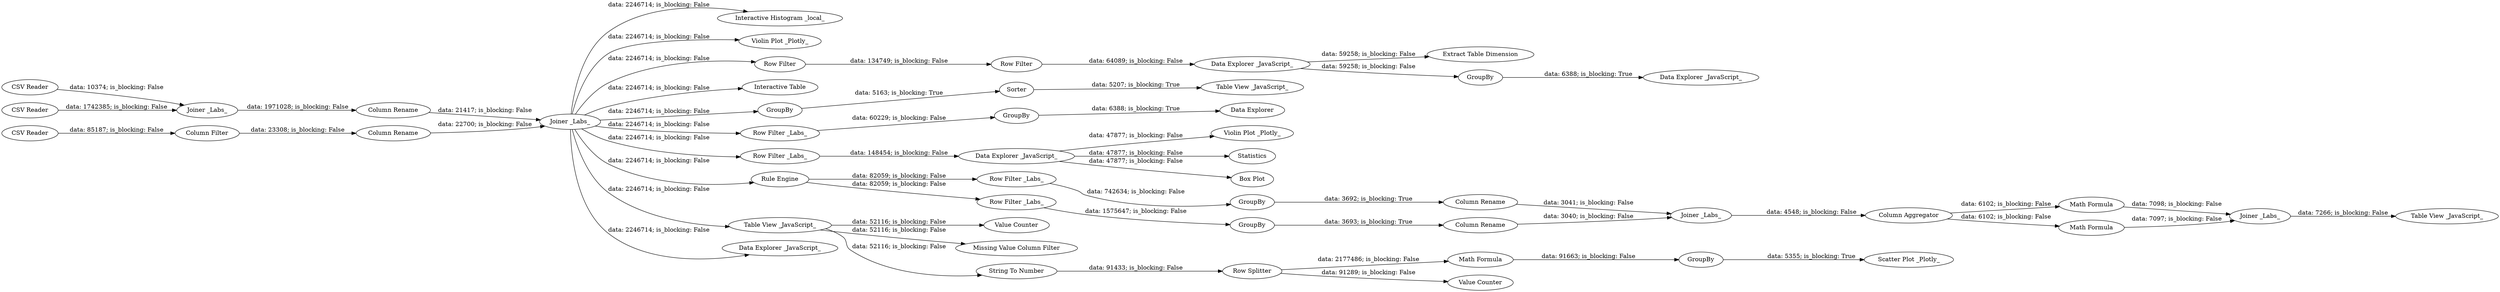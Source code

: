 digraph {
	"-1683687750843632949_85" [label="Interactive Histogram _local_"]
	"-1683687750843632949_80" [label="Violin Plot _Plotly_"]
	"-1683687750843632949_22" [label="Extract Table Dimension"]
	"-1683687750843632949_19" [label="Row Filter"]
	"-1683687750843632949_16" [label=Statistics]
	"-1683687750843632949_38" [label=GroupBy]
	"-1683687750843632949_63" [label="Box Plot"]
	"-1683687750843632949_78" [label="Joiner _Labs_"]
	"-1683687750843632949_58" [label="Value Counter"]
	"-1683687750843632949_89" [label=GroupBy]
	"-1683687750843632949_4" [label="Column Rename"]
	"-1683687750843632949_75" [label="Violin Plot _Plotly_"]
	"-1683687750843632949_64" [label="Joiner _Labs_"]
	"-1683687750843632949_50" [label="Math Formula"]
	"-1683687750843632949_24" [label="Data Explorer _JavaScript_"]
	"-1683687750843632949_6" [label="Column Filter"]
	"-1683687750843632949_8" [label="Column Rename"]
	"-1683687750843632949_71" [label="Row Filter"]
	"-1683687750843632949_57" [label="Interactive Table"]
	"-1683687750843632949_87" [label="CSV Reader"]
	"-1683687750843632949_15" [label="Data Explorer _JavaScript_"]
	"-1683687750843632949_25" [label=GroupBy]
	"-1683687750843632949_90" [label="Math Formula"]
	"-1683687750843632949_74" [label="Row Filter _Labs_"]
	"-1683687750843632949_72" [label=GroupBy]
	"-1683687750843632949_69" [label="Row Filter _Labs_"]
	"-1683687750843632949_23" [label=GroupBy]
	"-1683687750843632949_42" [label="Column Rename"]
	"-1683687750843632949_30" [label="Rule Engine"]
	"-1683687750843632949_29" [label=Sorter]
	"-1683687750843632949_41" [label="Column Rename"]
	"-1683687750843632949_26" [label="Table View _JavaScript_"]
	"-1683687750843632949_68" [label="Joiner _Labs_"]
	"-1683687750843632949_39" [label=GroupBy]
	"-1683687750843632949_45" [label="Column Aggregator"]
	"-1683687750843632949_54" [label="Table View _JavaScript_"]
	"-1683687750843632949_53" [label="Table View _JavaScript_"]
	"-1683687750843632949_20" [label="Data Explorer _JavaScript_"]
	"-1683687750843632949_65" [label="Scatter Plot _Plotly_"]
	"-1683687750843632949_88" [label="CSV Reader"]
	"-1683687750843632949_76" [label="Row Filter _Labs_"]
	"-1683687750843632949_79" [label="Joiner _Labs_"]
	"-1683687750843632949_11" [label="Data Explorer _JavaScript_"]
	"-1683687750843632949_55" [label="Missing Value Column Filter"]
	"-1683687750843632949_92" [label="String To Number"]
	"-1683687750843632949_91" [label="Row Splitter"]
	"-1683687750843632949_59" [label="Value Counter"]
	"-1683687750843632949_86" [label="CSV Reader"]
	"-1683687750843632949_77" [label="Row Filter _Labs_"]
	"-1683687750843632949_73" [label="Data Explorer"]
	"-1683687750843632949_51" [label="Math Formula"]
	"-1683687750843632949_45" -> "-1683687750843632949_51" [label="data: 6102; is_blocking: False"]
	"-1683687750843632949_41" -> "-1683687750843632949_78" [label="data: 3040; is_blocking: False"]
	"-1683687750843632949_68" -> "-1683687750843632949_74" [label="data: 2246714; is_blocking: False"]
	"-1683687750843632949_68" -> "-1683687750843632949_57" [label="data: 2246714; is_blocking: False"]
	"-1683687750843632949_86" -> "-1683687750843632949_6" [label="data: 85187; is_blocking: False"]
	"-1683687750843632949_68" -> "-1683687750843632949_71" [label="data: 2246714; is_blocking: False"]
	"-1683687750843632949_72" -> "-1683687750843632949_73" [label="data: 6388; is_blocking: True"]
	"-1683687750843632949_87" -> "-1683687750843632949_64" [label="data: 10374; is_blocking: False"]
	"-1683687750843632949_20" -> "-1683687750843632949_23" [label="data: 59258; is_blocking: False"]
	"-1683687750843632949_78" -> "-1683687750843632949_45" [label="data: 4548; is_blocking: False"]
	"-1683687750843632949_91" -> "-1683687750843632949_90" [label="data: 2177486; is_blocking: False"]
	"-1683687750843632949_64" -> "-1683687750843632949_4" [label="data: 1971028; is_blocking: False"]
	"-1683687750843632949_68" -> "-1683687750843632949_75" [label="data: 2246714; is_blocking: False"]
	"-1683687750843632949_51" -> "-1683687750843632949_79" [label="data: 7097; is_blocking: False"]
	"-1683687750843632949_68" -> "-1683687750843632949_11" [label="data: 2246714; is_blocking: False"]
	"-1683687750843632949_68" -> "-1683687750843632949_30" [label="data: 2246714; is_blocking: False"]
	"-1683687750843632949_30" -> "-1683687750843632949_76" [label="data: 82059; is_blocking: False"]
	"-1683687750843632949_92" -> "-1683687750843632949_91" [label="data: 91433; is_blocking: False"]
	"-1683687750843632949_23" -> "-1683687750843632949_24" [label="data: 6388; is_blocking: True"]
	"-1683687750843632949_38" -> "-1683687750843632949_42" [label="data: 3692; is_blocking: True"]
	"-1683687750843632949_39" -> "-1683687750843632949_41" [label="data: 3693; is_blocking: True"]
	"-1683687750843632949_54" -> "-1683687750843632949_92" [label="data: 52116; is_blocking: False"]
	"-1683687750843632949_79" -> "-1683687750843632949_53" [label="data: 7266; is_blocking: False"]
	"-1683687750843632949_25" -> "-1683687750843632949_29" [label="data: 5163; is_blocking: True"]
	"-1683687750843632949_69" -> "-1683687750843632949_15" [label="data: 148454; is_blocking: False"]
	"-1683687750843632949_74" -> "-1683687750843632949_72" [label="data: 60229; is_blocking: False"]
	"-1683687750843632949_68" -> "-1683687750843632949_85" [label="data: 2246714; is_blocking: False"]
	"-1683687750843632949_54" -> "-1683687750843632949_55" [label="data: 52116; is_blocking: False"]
	"-1683687750843632949_30" -> "-1683687750843632949_77" [label="data: 82059; is_blocking: False"]
	"-1683687750843632949_19" -> "-1683687750843632949_20" [label="data: 64089; is_blocking: False"]
	"-1683687750843632949_45" -> "-1683687750843632949_50" [label="data: 6102; is_blocking: False"]
	"-1683687750843632949_77" -> "-1683687750843632949_39" [label="data: 1575647; is_blocking: False"]
	"-1683687750843632949_15" -> "-1683687750843632949_16" [label="data: 47877; is_blocking: False"]
	"-1683687750843632949_54" -> "-1683687750843632949_58" [label="data: 52116; is_blocking: False"]
	"-1683687750843632949_71" -> "-1683687750843632949_19" [label="data: 134749; is_blocking: False"]
	"-1683687750843632949_91" -> "-1683687750843632949_59" [label="data: 91289; is_blocking: False"]
	"-1683687750843632949_68" -> "-1683687750843632949_69" [label="data: 2246714; is_blocking: False"]
	"-1683687750843632949_68" -> "-1683687750843632949_25" [label="data: 2246714; is_blocking: False"]
	"-1683687750843632949_89" -> "-1683687750843632949_65" [label="data: 5355; is_blocking: True"]
	"-1683687750843632949_90" -> "-1683687750843632949_89" [label="data: 91663; is_blocking: False"]
	"-1683687750843632949_4" -> "-1683687750843632949_68" [label="data: 21417; is_blocking: False"]
	"-1683687750843632949_20" -> "-1683687750843632949_22" [label="data: 59258; is_blocking: False"]
	"-1683687750843632949_50" -> "-1683687750843632949_79" [label="data: 7098; is_blocking: False"]
	"-1683687750843632949_8" -> "-1683687750843632949_68" [label="data: 22700; is_blocking: False"]
	"-1683687750843632949_76" -> "-1683687750843632949_38" [label="data: 742634; is_blocking: False"]
	"-1683687750843632949_15" -> "-1683687750843632949_80" [label="data: 47877; is_blocking: False"]
	"-1683687750843632949_88" -> "-1683687750843632949_64" [label="data: 1742385; is_blocking: False"]
	"-1683687750843632949_15" -> "-1683687750843632949_63" [label="data: 47877; is_blocking: False"]
	"-1683687750843632949_6" -> "-1683687750843632949_8" [label="data: 23308; is_blocking: False"]
	"-1683687750843632949_29" -> "-1683687750843632949_26" [label="data: 5207; is_blocking: True"]
	"-1683687750843632949_42" -> "-1683687750843632949_78" [label="data: 3041; is_blocking: False"]
	"-1683687750843632949_68" -> "-1683687750843632949_54" [label="data: 2246714; is_blocking: False"]
	rankdir=LR
}
